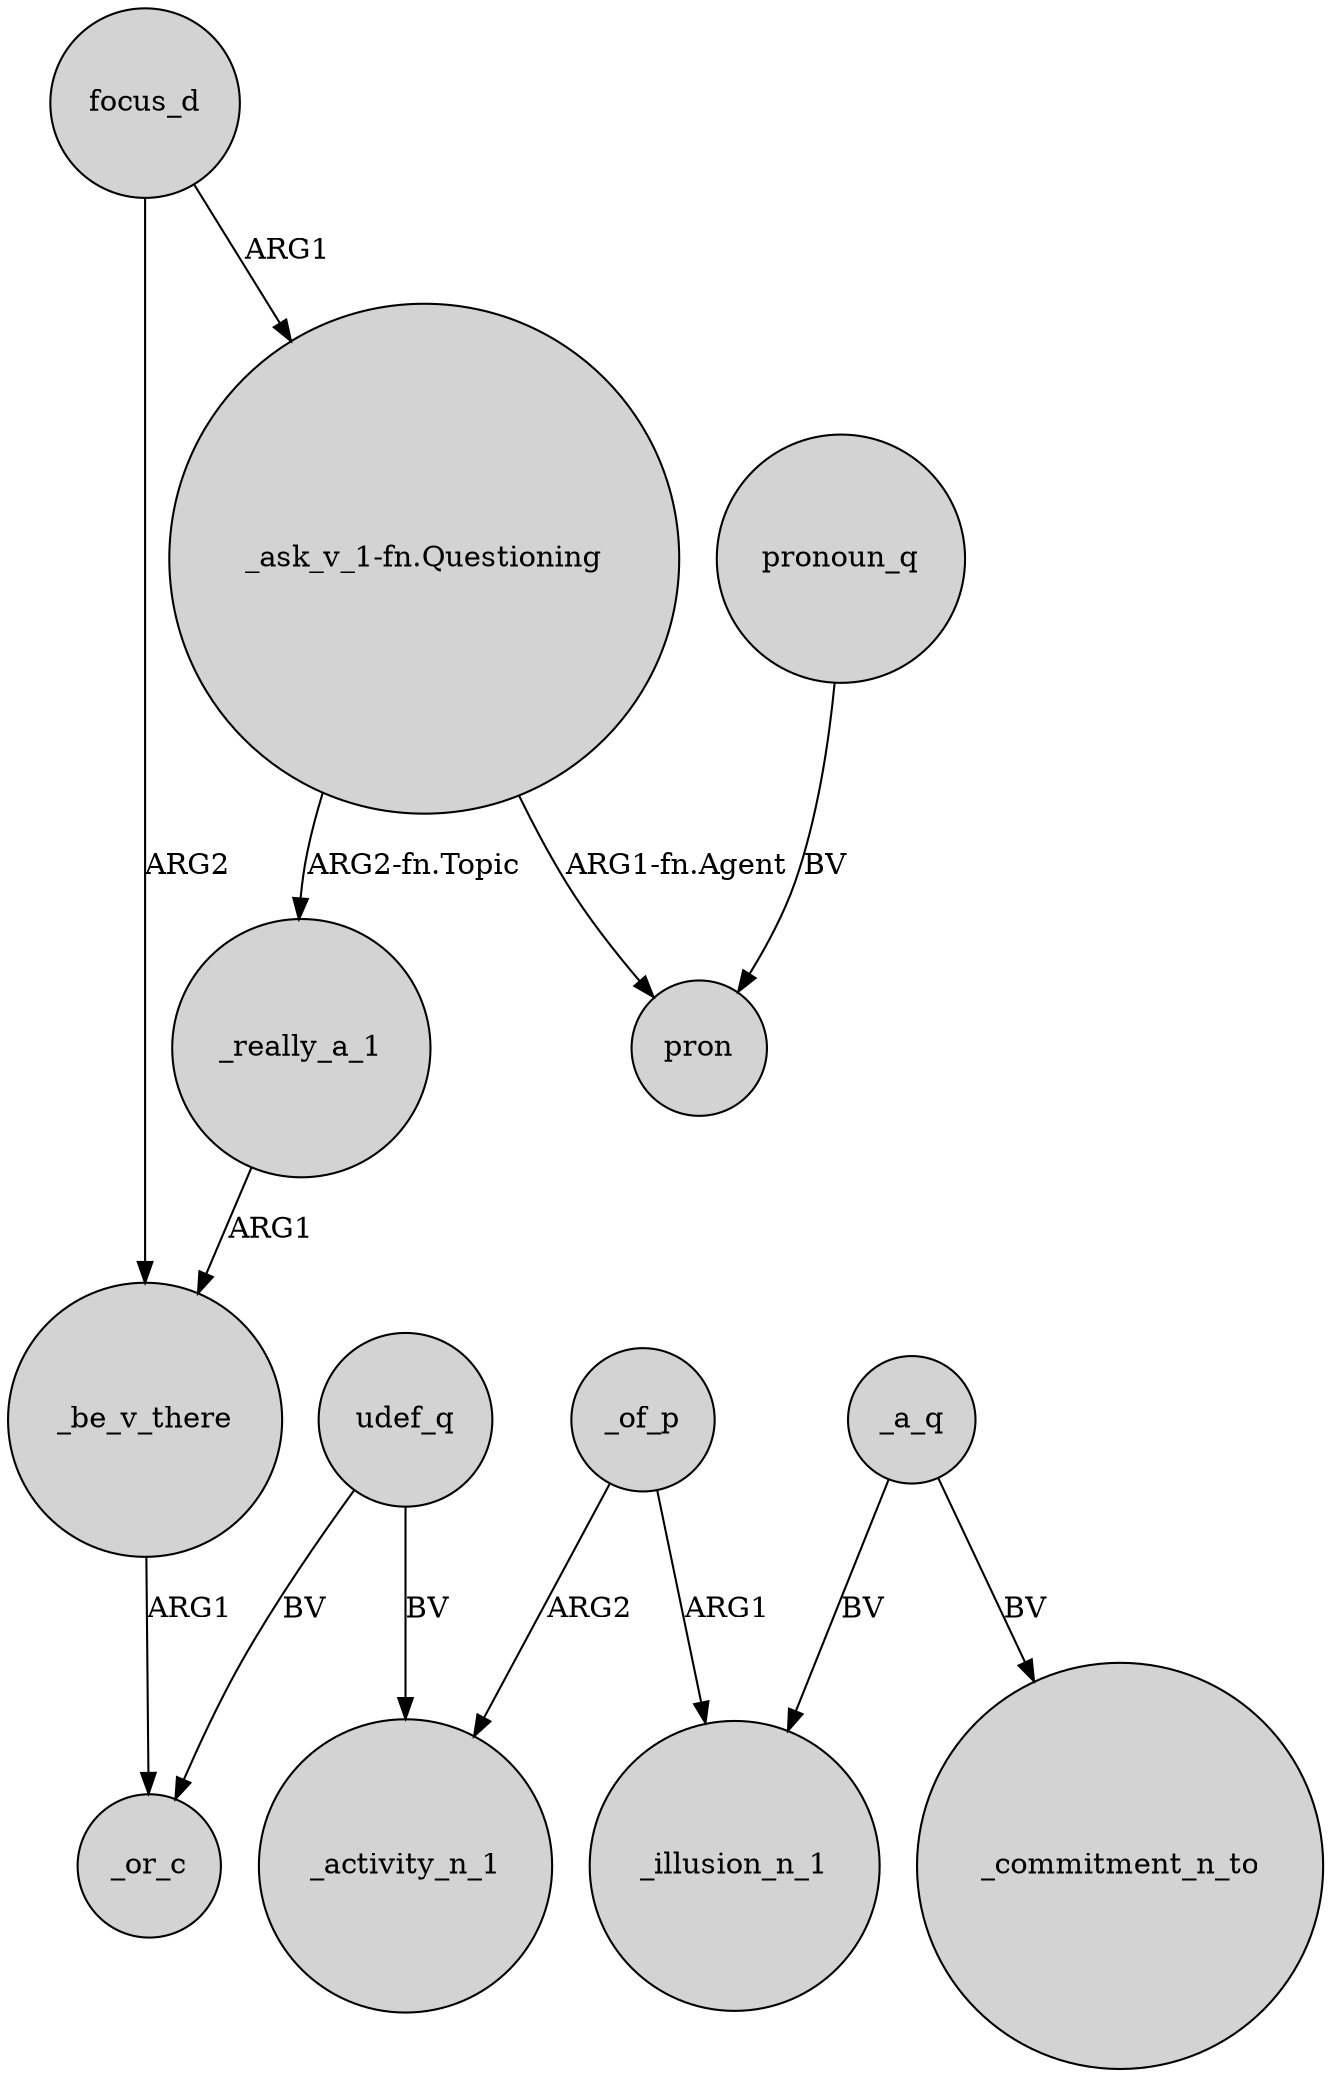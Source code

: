 digraph {
	node [shape=circle style=filled]
	focus_d -> _be_v_there [label=ARG2]
	_be_v_there -> _or_c [label=ARG1]
	"_ask_v_1-fn.Questioning" -> _really_a_1 [label="ARG2-fn.Topic"]
	udef_q -> _activity_n_1 [label=BV]
	pronoun_q -> pron [label=BV]
	udef_q -> _or_c [label=BV]
	"_ask_v_1-fn.Questioning" -> pron [label="ARG1-fn.Agent"]
	_of_p -> _activity_n_1 [label=ARG2]
	_a_q -> _illusion_n_1 [label=BV]
	_a_q -> _commitment_n_to [label=BV]
	_of_p -> _illusion_n_1 [label=ARG1]
	_really_a_1 -> _be_v_there [label=ARG1]
	focus_d -> "_ask_v_1-fn.Questioning" [label=ARG1]
}
